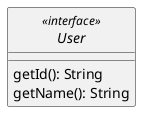 @startuml

skinparam monochrome true
skinparam shadowing false
skinparam genericDisplay old
skinparam classAttributeIconSize 0
hide circle

interface User <<interface>> {
        getId(): String
        getName(): String
    }

@enduml